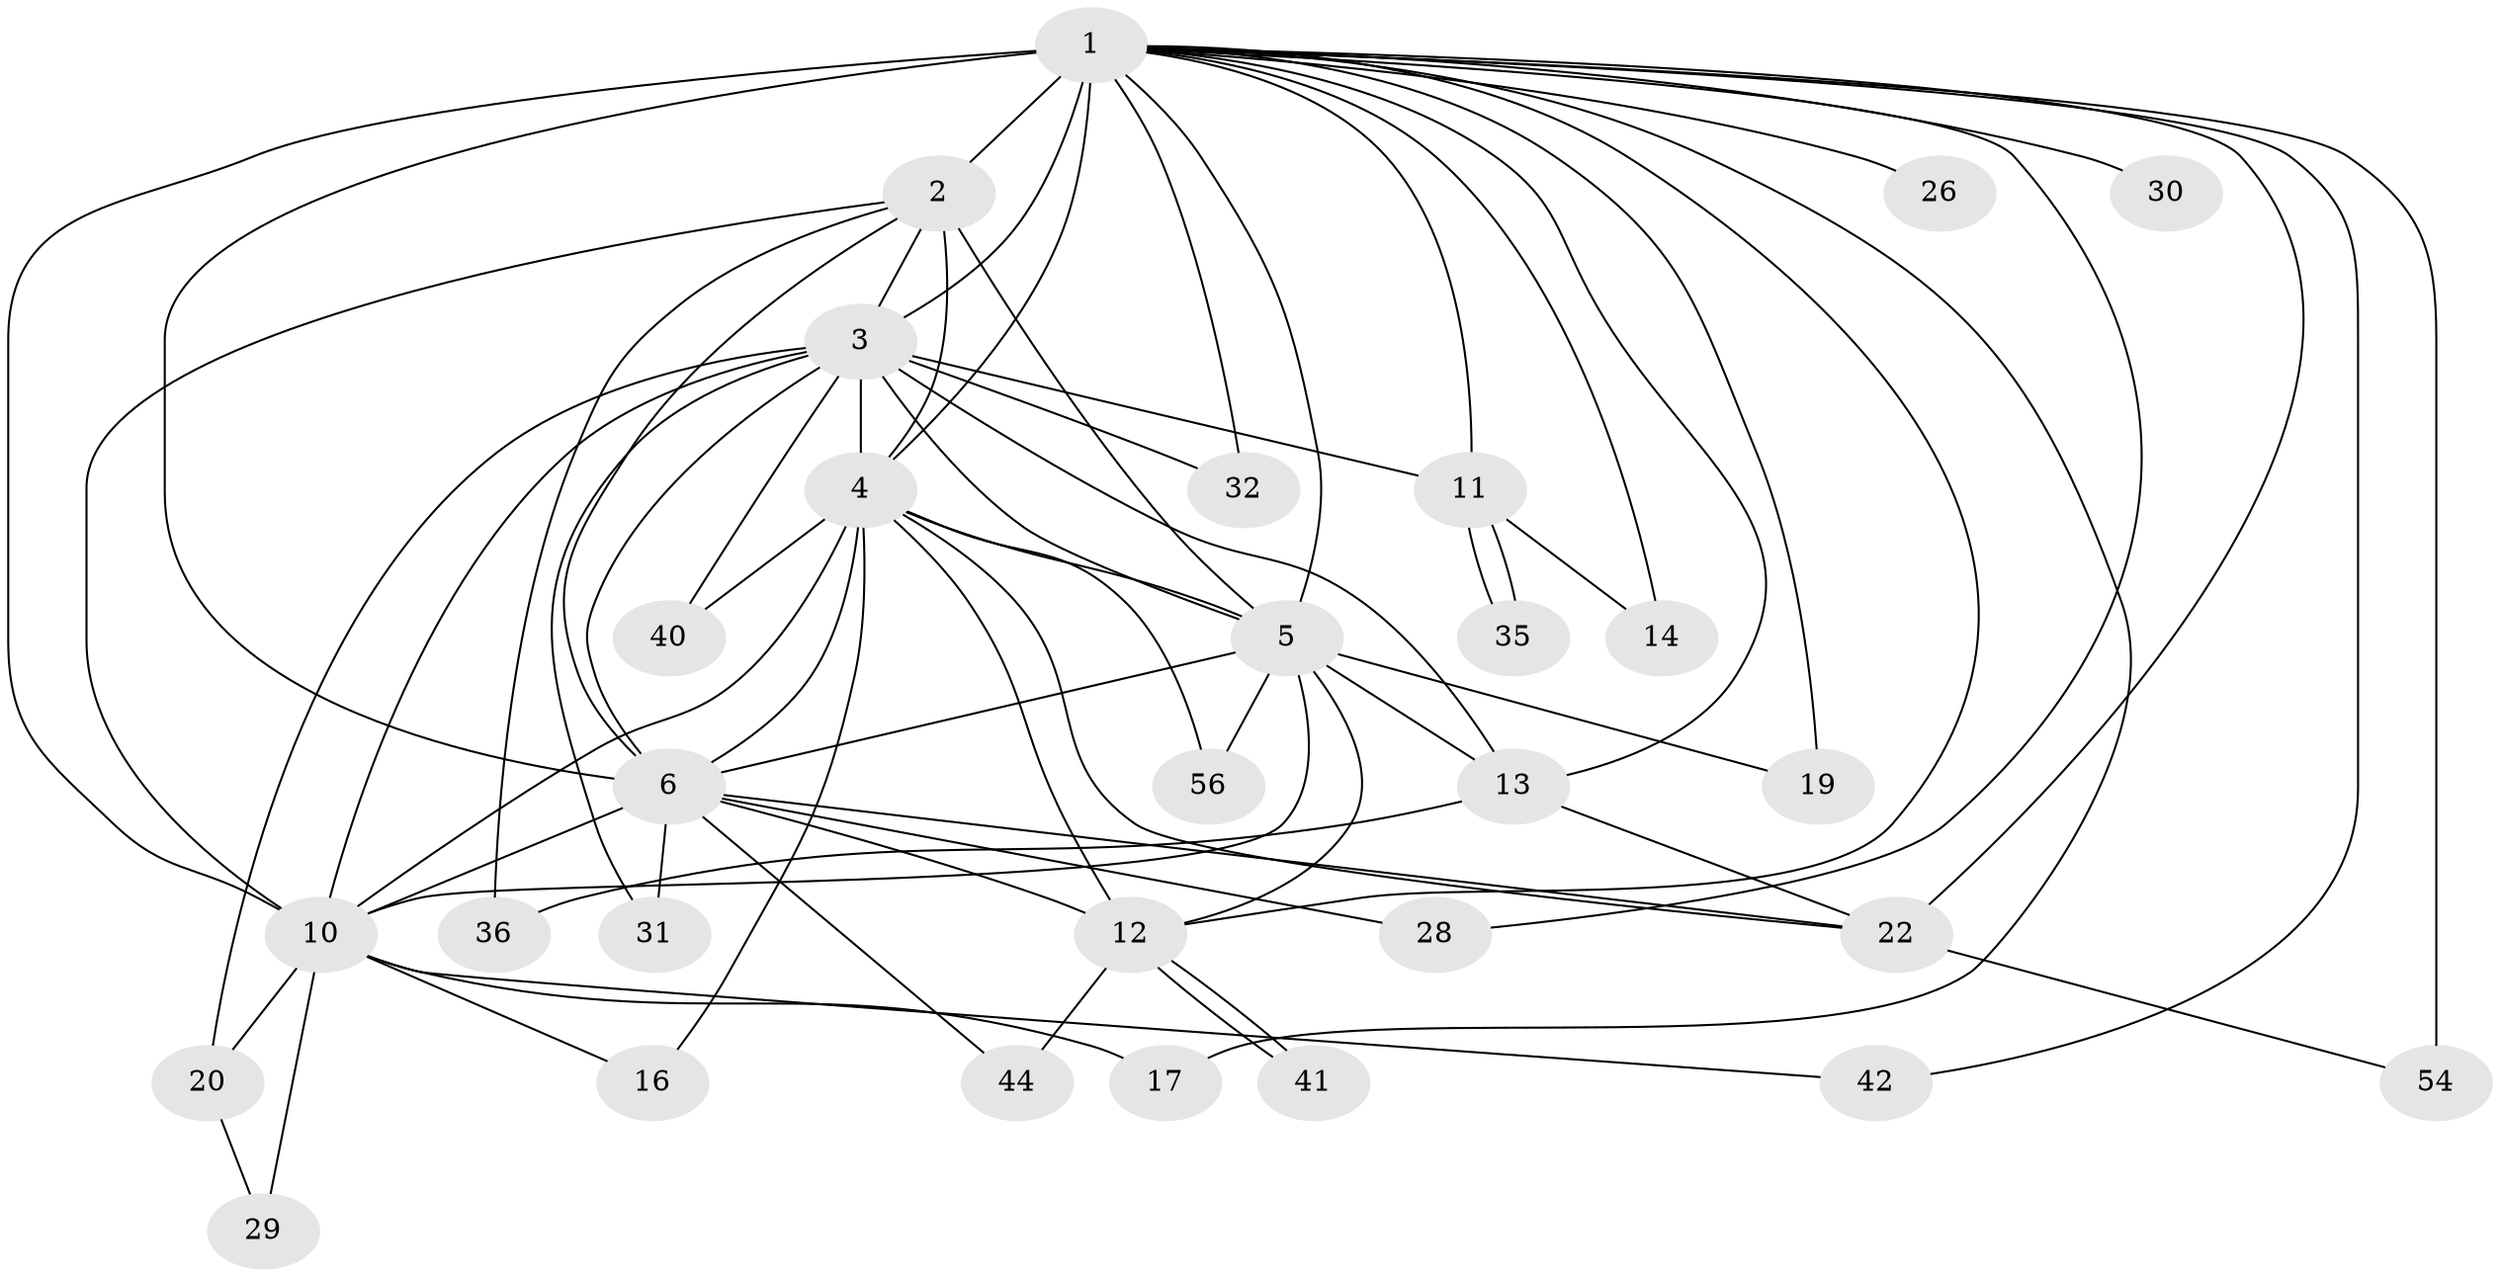 // original degree distribution, {20: 0.016666666666666666, 12: 0.03333333333333333, 15: 0.03333333333333333, 17: 0.016666666666666666, 13: 0.016666666666666666, 16: 0.016666666666666666, 22: 0.016666666666666666, 18: 0.016666666666666666, 5: 0.05, 9: 0.016666666666666666, 2: 0.55, 3: 0.2, 4: 0.016666666666666666}
// Generated by graph-tools (version 1.1) at 2025/13/03/09/25 04:13:40]
// undirected, 30 vertices, 70 edges
graph export_dot {
graph [start="1"]
  node [color=gray90,style=filled];
  1 [super="+8+9"];
  2 [super="+34+55"];
  3 [super="+7+18"];
  4;
  5;
  6;
  10 [super="+50+38+15+23"];
  11;
  12 [super="+58+24+25"];
  13 [super="+48+43"];
  14;
  16;
  17;
  19 [super="+51"];
  20;
  22 [super="+33"];
  26;
  28;
  29;
  30;
  31;
  32;
  35;
  36;
  40;
  41;
  42;
  44;
  54 [super="+60"];
  56;
  1 -- 2 [weight=4];
  1 -- 3 [weight=10];
  1 -- 4 [weight=3];
  1 -- 5 [weight=3];
  1 -- 6 [weight=4];
  1 -- 10 [weight=6];
  1 -- 11;
  1 -- 14;
  1 -- 26 [weight=2];
  1 -- 42;
  1 -- 54 [weight=2];
  1 -- 19 [weight=2];
  1 -- 13;
  1 -- 17 [weight=2];
  1 -- 22 [weight=2];
  1 -- 12;
  1 -- 28;
  1 -- 30;
  1 -- 32;
  2 -- 3 [weight=3];
  2 -- 4 [weight=2];
  2 -- 5;
  2 -- 6;
  2 -- 10;
  2 -- 36;
  3 -- 4 [weight=2];
  3 -- 5 [weight=2];
  3 -- 6 [weight=3];
  3 -- 10 [weight=4];
  3 -- 13;
  3 -- 20;
  3 -- 32 [weight=2];
  3 -- 40;
  3 -- 11;
  3 -- 31;
  4 -- 5;
  4 -- 6;
  4 -- 10;
  4 -- 12 [weight=3];
  4 -- 16;
  4 -- 22;
  4 -- 40;
  4 -- 56;
  5 -- 6;
  5 -- 10;
  5 -- 13;
  5 -- 19;
  5 -- 56;
  5 -- 12;
  6 -- 10;
  6 -- 12;
  6 -- 22;
  6 -- 28;
  6 -- 31;
  6 -- 44;
  10 -- 16;
  10 -- 20;
  10 -- 42;
  10 -- 17;
  10 -- 29;
  11 -- 14;
  11 -- 35;
  11 -- 35;
  12 -- 41;
  12 -- 41;
  12 -- 44;
  13 -- 36;
  13 -- 22;
  20 -- 29;
  22 -- 54;
}
